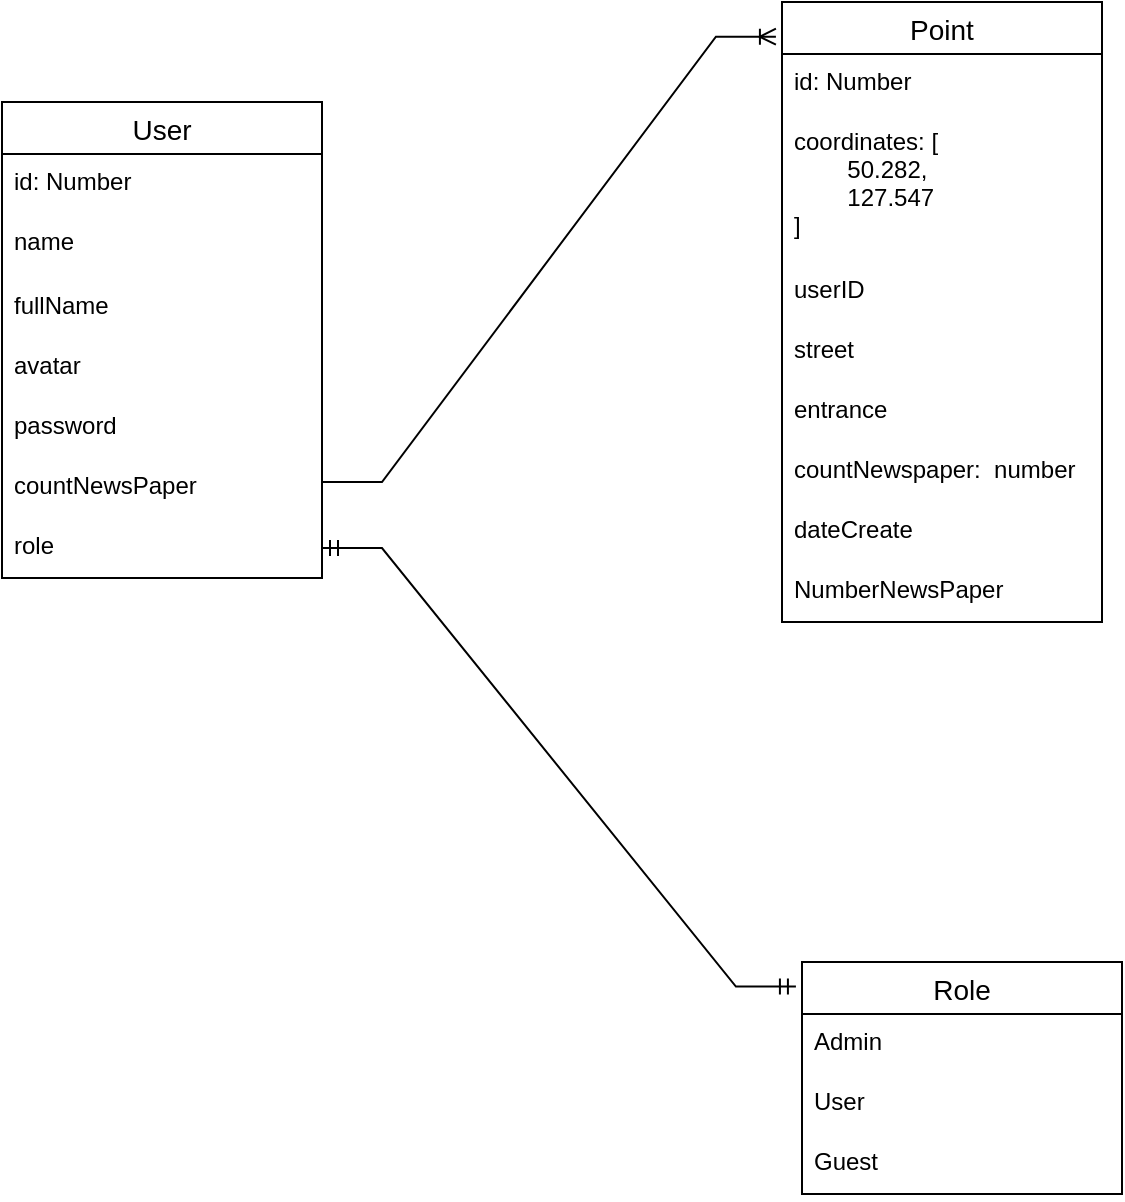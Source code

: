 <mxfile version="20.2.4" type="github">
  <diagram id="UgXSRPjWjBWAT-UEj4Tx" name="Страница 1">
    <mxGraphModel dx="1718" dy="876" grid="1" gridSize="10" guides="1" tooltips="1" connect="1" arrows="1" fold="1" page="1" pageScale="1" pageWidth="3027" pageHeight="3069" math="0" shadow="0">
      <root>
        <mxCell id="0" />
        <mxCell id="1" parent="0" />
        <mxCell id="nmxd4xin5E9uQy0wx7o7-1" value="User" style="swimlane;fontStyle=0;childLayout=stackLayout;horizontal=1;startSize=26;horizontalStack=0;resizeParent=1;resizeParentMax=0;resizeLast=0;collapsible=1;marginBottom=0;align=center;fontSize=14;" parent="1" vertex="1">
          <mxGeometry x="830" y="360" width="160" height="238" as="geometry" />
        </mxCell>
        <mxCell id="nmxd4xin5E9uQy0wx7o7-2" value="id: Number" style="text;strokeColor=none;fillColor=none;spacingLeft=4;spacingRight=4;overflow=hidden;rotatable=0;points=[[0,0.5],[1,0.5]];portConstraint=eastwest;fontSize=12;" parent="nmxd4xin5E9uQy0wx7o7-1" vertex="1">
          <mxGeometry y="26" width="160" height="30" as="geometry" />
        </mxCell>
        <mxCell id="V67YVScS9udq4tbrwvMo-1" value="name" style="text;strokeColor=none;fillColor=none;spacingLeft=4;spacingRight=4;overflow=hidden;rotatable=0;points=[[0,0.5],[1,0.5]];portConstraint=eastwest;fontSize=12;" vertex="1" parent="nmxd4xin5E9uQy0wx7o7-1">
          <mxGeometry y="56" width="160" height="32" as="geometry" />
        </mxCell>
        <mxCell id="V67YVScS9udq4tbrwvMo-2" value="fullName" style="text;strokeColor=none;fillColor=none;spacingLeft=4;spacingRight=4;overflow=hidden;rotatable=0;points=[[0,0.5],[1,0.5]];portConstraint=eastwest;fontSize=12;" vertex="1" parent="nmxd4xin5E9uQy0wx7o7-1">
          <mxGeometry y="88" width="160" height="30" as="geometry" />
        </mxCell>
        <mxCell id="V67YVScS9udq4tbrwvMo-3" value="avatar" style="text;strokeColor=none;fillColor=none;spacingLeft=4;spacingRight=4;overflow=hidden;rotatable=0;points=[[0,0.5],[1,0.5]];portConstraint=eastwest;fontSize=12;" vertex="1" parent="nmxd4xin5E9uQy0wx7o7-1">
          <mxGeometry y="118" width="160" height="30" as="geometry" />
        </mxCell>
        <mxCell id="nmxd4xin5E9uQy0wx7o7-3" value="password " style="text;strokeColor=none;fillColor=none;spacingLeft=4;spacingRight=4;overflow=hidden;rotatable=0;points=[[0,0.5],[1,0.5]];portConstraint=eastwest;fontSize=12;" parent="nmxd4xin5E9uQy0wx7o7-1" vertex="1">
          <mxGeometry y="148" width="160" height="30" as="geometry" />
        </mxCell>
        <mxCell id="V67YVScS9udq4tbrwvMo-28" value="countNewsPaper" style="text;strokeColor=none;fillColor=none;spacingLeft=4;spacingRight=4;overflow=hidden;rotatable=0;points=[[0,0.5],[1,0.5]];portConstraint=eastwest;fontSize=12;" vertex="1" parent="nmxd4xin5E9uQy0wx7o7-1">
          <mxGeometry y="178" width="160" height="30" as="geometry" />
        </mxCell>
        <mxCell id="V67YVScS9udq4tbrwvMo-18" value="role" style="text;strokeColor=none;fillColor=none;spacingLeft=4;spacingRight=4;overflow=hidden;rotatable=0;points=[[0,0.5],[1,0.5]];portConstraint=eastwest;fontSize=12;" vertex="1" parent="nmxd4xin5E9uQy0wx7o7-1">
          <mxGeometry y="208" width="160" height="30" as="geometry" />
        </mxCell>
        <mxCell id="V67YVScS9udq4tbrwvMo-4" value="Point" style="swimlane;fontStyle=0;childLayout=stackLayout;horizontal=1;startSize=26;horizontalStack=0;resizeParent=1;resizeParentMax=0;resizeLast=0;collapsible=1;marginBottom=0;align=center;fontSize=14;" vertex="1" parent="1">
          <mxGeometry x="1220" y="310" width="160" height="310" as="geometry" />
        </mxCell>
        <mxCell id="V67YVScS9udq4tbrwvMo-6" value="id: Number" style="text;strokeColor=none;fillColor=none;spacingLeft=4;spacingRight=4;overflow=hidden;rotatable=0;points=[[0,0.5],[1,0.5]];portConstraint=eastwest;fontSize=12;" vertex="1" parent="V67YVScS9udq4tbrwvMo-4">
          <mxGeometry y="26" width="160" height="30" as="geometry" />
        </mxCell>
        <mxCell id="V67YVScS9udq4tbrwvMo-7" value="coordinates: [&#xa;        50.282,&#xa;        127.547&#xa;]" style="text;strokeColor=none;fillColor=none;spacingLeft=4;spacingRight=4;overflow=hidden;rotatable=0;points=[[0,0.5],[1,0.5]];portConstraint=eastwest;fontSize=12;" vertex="1" parent="V67YVScS9udq4tbrwvMo-4">
          <mxGeometry y="56" width="160" height="74" as="geometry" />
        </mxCell>
        <mxCell id="V67YVScS9udq4tbrwvMo-10" value="userID" style="text;strokeColor=none;fillColor=none;spacingLeft=4;spacingRight=4;overflow=hidden;rotatable=0;points=[[0,0.5],[1,0.5]];portConstraint=eastwest;fontSize=12;" vertex="1" parent="V67YVScS9udq4tbrwvMo-4">
          <mxGeometry y="130" width="160" height="30" as="geometry" />
        </mxCell>
        <mxCell id="V67YVScS9udq4tbrwvMo-11" value="street" style="text;strokeColor=none;fillColor=none;spacingLeft=4;spacingRight=4;overflow=hidden;rotatable=0;points=[[0,0.5],[1,0.5]];portConstraint=eastwest;fontSize=12;" vertex="1" parent="V67YVScS9udq4tbrwvMo-4">
          <mxGeometry y="160" width="160" height="30" as="geometry" />
        </mxCell>
        <mxCell id="V67YVScS9udq4tbrwvMo-12" value="entrance" style="text;strokeColor=none;fillColor=none;spacingLeft=4;spacingRight=4;overflow=hidden;rotatable=0;points=[[0,0.5],[1,0.5]];portConstraint=eastwest;fontSize=12;" vertex="1" parent="V67YVScS9udq4tbrwvMo-4">
          <mxGeometry y="190" width="160" height="30" as="geometry" />
        </mxCell>
        <mxCell id="V67YVScS9udq4tbrwvMo-19" value="countNewspaper:  number" style="text;strokeColor=none;fillColor=none;spacingLeft=4;spacingRight=4;overflow=hidden;rotatable=0;points=[[0,0.5],[1,0.5]];portConstraint=eastwest;fontSize=12;" vertex="1" parent="V67YVScS9udq4tbrwvMo-4">
          <mxGeometry y="220" width="160" height="30" as="geometry" />
        </mxCell>
        <mxCell id="V67YVScS9udq4tbrwvMo-20" value="dateCreate" style="text;strokeColor=none;fillColor=none;spacingLeft=4;spacingRight=4;overflow=hidden;rotatable=0;points=[[0,0.5],[1,0.5]];portConstraint=eastwest;fontSize=12;" vertex="1" parent="V67YVScS9udq4tbrwvMo-4">
          <mxGeometry y="250" width="160" height="30" as="geometry" />
        </mxCell>
        <mxCell id="V67YVScS9udq4tbrwvMo-21" value="NumberNewsPaper" style="text;strokeColor=none;fillColor=none;spacingLeft=4;spacingRight=4;overflow=hidden;rotatable=0;points=[[0,0.5],[1,0.5]];portConstraint=eastwest;fontSize=12;" vertex="1" parent="V67YVScS9udq4tbrwvMo-4">
          <mxGeometry y="280" width="160" height="30" as="geometry" />
        </mxCell>
        <mxCell id="V67YVScS9udq4tbrwvMo-22" value="Role" style="swimlane;fontStyle=0;childLayout=stackLayout;horizontal=1;startSize=26;horizontalStack=0;resizeParent=1;resizeParentMax=0;resizeLast=0;collapsible=1;marginBottom=0;align=center;fontSize=14;" vertex="1" parent="1">
          <mxGeometry x="1230" y="790" width="160" height="116" as="geometry" />
        </mxCell>
        <mxCell id="V67YVScS9udq4tbrwvMo-23" value="Admin" style="text;strokeColor=none;fillColor=none;spacingLeft=4;spacingRight=4;overflow=hidden;rotatable=0;points=[[0,0.5],[1,0.5]];portConstraint=eastwest;fontSize=12;" vertex="1" parent="V67YVScS9udq4tbrwvMo-22">
          <mxGeometry y="26" width="160" height="30" as="geometry" />
        </mxCell>
        <mxCell id="V67YVScS9udq4tbrwvMo-24" value="User " style="text;strokeColor=none;fillColor=none;spacingLeft=4;spacingRight=4;overflow=hidden;rotatable=0;points=[[0,0.5],[1,0.5]];portConstraint=eastwest;fontSize=12;" vertex="1" parent="V67YVScS9udq4tbrwvMo-22">
          <mxGeometry y="56" width="160" height="30" as="geometry" />
        </mxCell>
        <mxCell id="V67YVScS9udq4tbrwvMo-25" value="Guest" style="text;strokeColor=none;fillColor=none;spacingLeft=4;spacingRight=4;overflow=hidden;rotatable=0;points=[[0,0.5],[1,0.5]];portConstraint=eastwest;fontSize=12;" vertex="1" parent="V67YVScS9udq4tbrwvMo-22">
          <mxGeometry y="86" width="160" height="30" as="geometry" />
        </mxCell>
        <mxCell id="V67YVScS9udq4tbrwvMo-27" value="" style="edgeStyle=entityRelationEdgeStyle;fontSize=12;html=1;endArrow=ERmandOne;startArrow=ERmandOne;rounded=0;entryX=-0.019;entryY=0.106;entryDx=0;entryDy=0;entryPerimeter=0;exitX=1;exitY=0.5;exitDx=0;exitDy=0;" edge="1" parent="1" source="V67YVScS9udq4tbrwvMo-18" target="V67YVScS9udq4tbrwvMo-22">
          <mxGeometry width="100" height="100" relative="1" as="geometry">
            <mxPoint x="660" y="860" as="sourcePoint" />
            <mxPoint x="760" y="760" as="targetPoint" />
          </mxGeometry>
        </mxCell>
        <mxCell id="V67YVScS9udq4tbrwvMo-29" value="" style="edgeStyle=entityRelationEdgeStyle;fontSize=12;html=1;endArrow=ERoneToMany;rounded=0;entryX=-0.019;entryY=0.056;entryDx=0;entryDy=0;entryPerimeter=0;" edge="1" parent="1" target="V67YVScS9udq4tbrwvMo-4">
          <mxGeometry width="100" height="100" relative="1" as="geometry">
            <mxPoint x="990" y="550" as="sourcePoint" />
            <mxPoint x="1090" y="450" as="targetPoint" />
          </mxGeometry>
        </mxCell>
      </root>
    </mxGraphModel>
  </diagram>
</mxfile>
